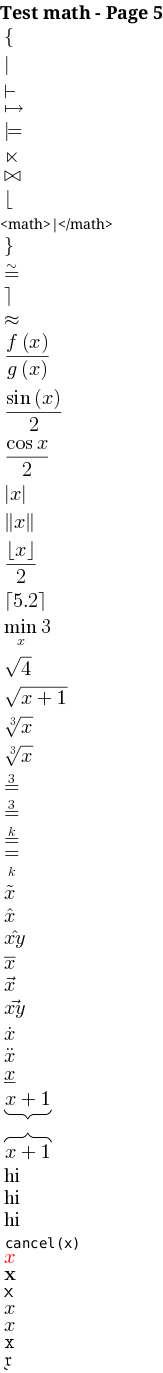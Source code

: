 {
  "sha1": "lg7s4geni7ws0nm5ppo7itlzjd3a90s",
  "insertion": {
    "when": "2024-06-20T20:29:41.053Z",
    "url": "https://github.com/plantuml/plantuml/pull/1767",
    "user": "The-Lum"
  }
}
@startcreole math-Page-5
= Test math - Page 5
<math>{</math>
<math>|</math>
<math>|--</math>
<math>|-></math>
<math>|==</math>
<math>|><</math>
<math>|><|</math>
<math>|__</math>
<math>|~</math>
<math>}</math>
<math>~=</math>
<math>~|</math>
<math>~~</math>
<math>f(x)/g(x)</math>
<math>sin(x)/2</math>
<math>cosx/2</math>
<math>absx</math>
<math>norm x</math>
<math>floor x/2</math>
<math>ceil 5.2</math>
<math>min_x 3</math>
<math>sqrt4</math>
<math>sqrt(x+1)</math>
<math>root(3)(x)</math>
<math>root3x</math>
<math>stackrel3=</math>
<math>stackrel(3)(=)</math>
<math>overset(k)(=)</math>
<math>underset(k)(=)</math>
<math>tilde x</math>
<math>hat x</math>
<math>hat(xy)</math>
<math>bar x</math>
<math>vec x</math>
<math>vec(xy)</math>
<math>dot x</math>
<math>ddot x</math>
<math>ul x</math>
<math>ubrace(x+1)</math>
<math>obrace(x+1)</math>
<math>mbox(hi)</math>
<math>text(hi)</math>
<math>"hi"</math>
<math>cancel(x)</math>
<math>color(red)(x)</math>
<math>bb(x)</math>
<math>sf(x)</math>
<math>bbb(x)</math>
<math>cc(x)</math>
<math>tt(x)</math>
<math>fr(x)</math>
@endcreole
